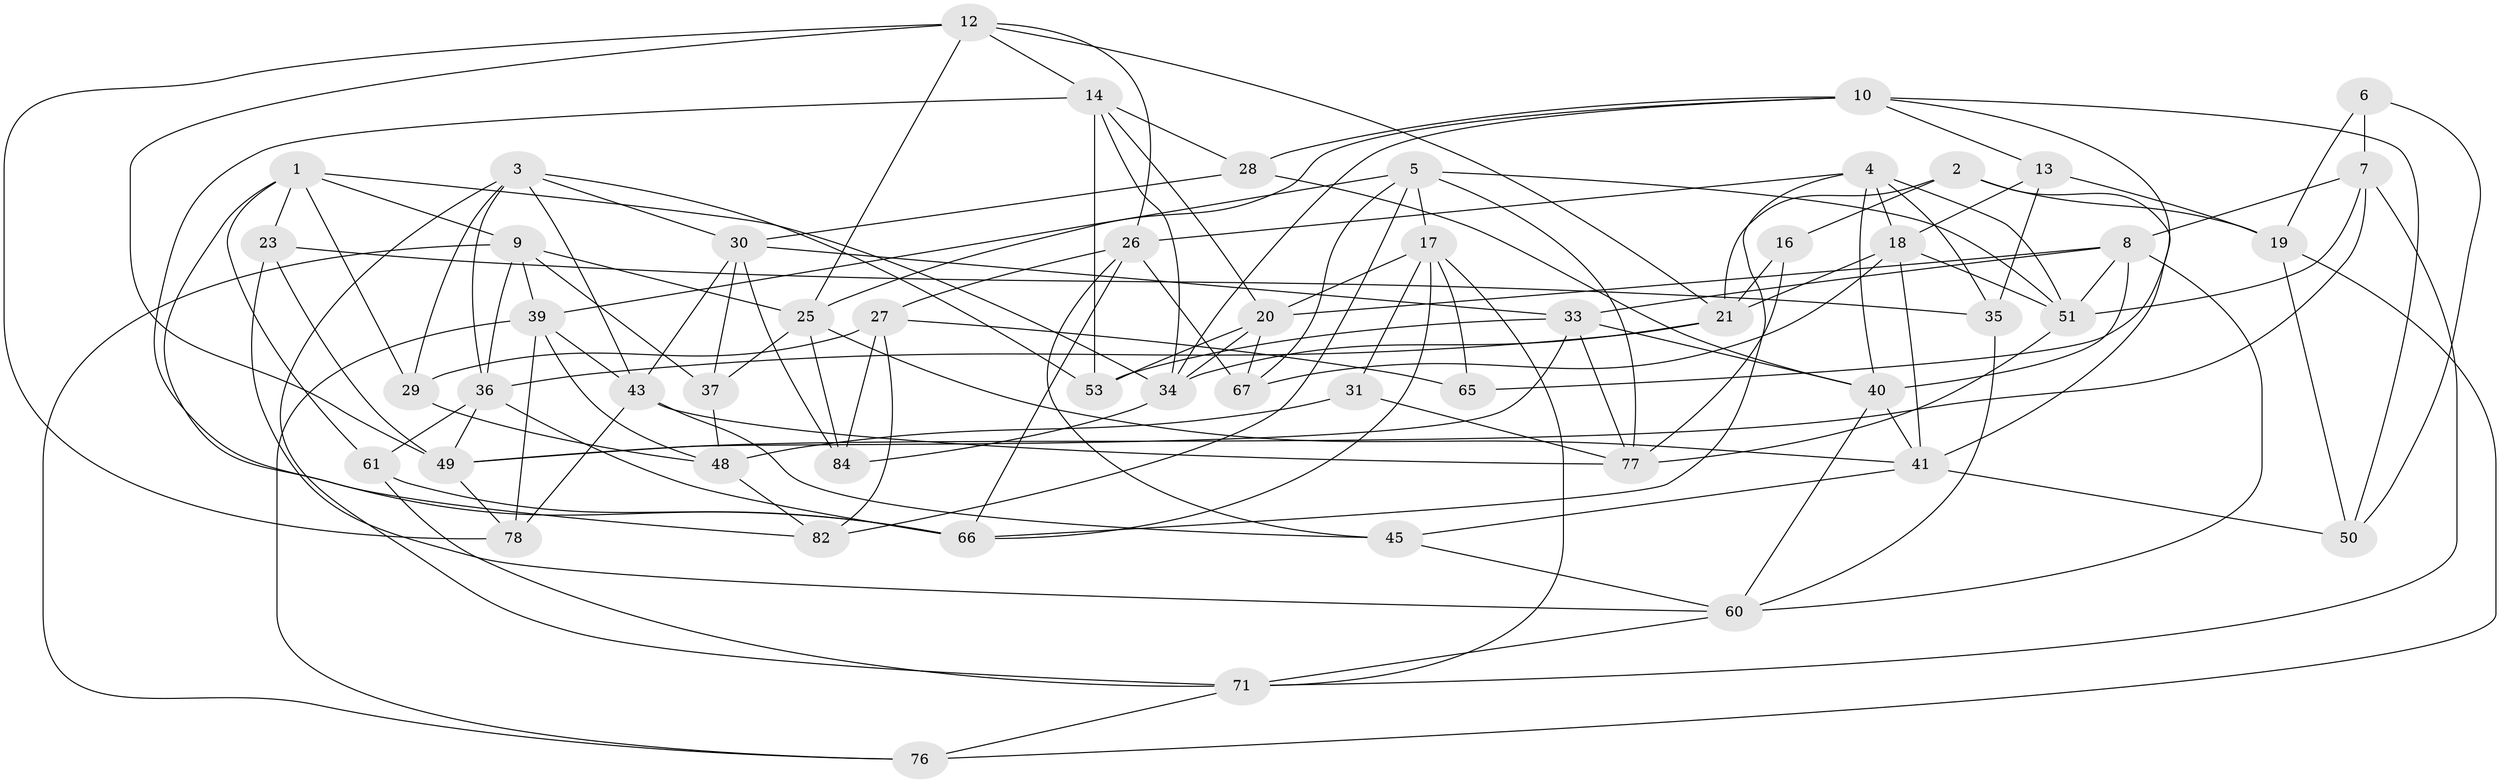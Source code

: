 // original degree distribution, {4: 1.0}
// Generated by graph-tools (version 1.1) at 2025/42/03/06/25 10:42:20]
// undirected, 53 vertices, 135 edges
graph export_dot {
graph [start="1"]
  node [color=gray90,style=filled];
  1 [super="+47"];
  2 [super="+52"];
  3 [super="+11"];
  4 [super="+15"];
  5 [super="+75"];
  6;
  7 [super="+58"];
  8 [super="+70"];
  9 [super="+22"];
  10 [super="+24"];
  12 [super="+32"];
  13;
  14 [super="+57"];
  16;
  17 [super="+59"];
  18 [super="+87"];
  19 [super="+74"];
  20 [super="+38"];
  21 [super="+83"];
  23;
  25 [super="+64"];
  26 [super="+56"];
  27 [super="+85"];
  28;
  29;
  30 [super="+62"];
  31;
  33 [super="+44"];
  34 [super="+55"];
  35;
  36 [super="+42"];
  37;
  39 [super="+68"];
  40 [super="+79"];
  41 [super="+46"];
  43 [super="+63"];
  45;
  48 [super="+80"];
  49 [super="+54"];
  50;
  51 [super="+73"];
  53;
  60 [super="+72"];
  61;
  65;
  66 [super="+69"];
  67;
  71 [super="+86"];
  76;
  77 [super="+81"];
  78;
  82;
  84;
  1 -- 9;
  1 -- 23;
  1 -- 34;
  1 -- 82;
  1 -- 61;
  1 -- 29;
  2 -- 16 [weight=2];
  2 -- 21;
  2 -- 19 [weight=2];
  2 -- 41;
  3 -- 53;
  3 -- 43;
  3 -- 36;
  3 -- 29;
  3 -- 71;
  3 -- 30;
  4 -- 35;
  4 -- 26;
  4 -- 40;
  4 -- 51;
  4 -- 66;
  4 -- 18;
  5 -- 77;
  5 -- 17;
  5 -- 82;
  5 -- 67;
  5 -- 51;
  5 -- 39;
  6 -- 50;
  6 -- 7 [weight=2];
  6 -- 19;
  7 -- 8;
  7 -- 49;
  7 -- 71;
  7 -- 51;
  8 -- 51;
  8 -- 33;
  8 -- 60;
  8 -- 20;
  8 -- 40;
  9 -- 37;
  9 -- 76;
  9 -- 36;
  9 -- 25;
  9 -- 39;
  10 -- 25;
  10 -- 65;
  10 -- 34;
  10 -- 28;
  10 -- 50;
  10 -- 13;
  12 -- 78;
  12 -- 14;
  12 -- 49;
  12 -- 25;
  12 -- 26;
  12 -- 21;
  13 -- 18;
  13 -- 35;
  13 -- 19;
  14 -- 53;
  14 -- 34;
  14 -- 20;
  14 -- 28;
  14 -- 66;
  16 -- 21;
  16 -- 77;
  17 -- 66;
  17 -- 20;
  17 -- 65;
  17 -- 31;
  17 -- 71;
  18 -- 67;
  18 -- 21;
  18 -- 51;
  18 -- 41;
  19 -- 76;
  19 -- 50;
  20 -- 34;
  20 -- 67;
  20 -- 53;
  21 -- 36;
  21 -- 34;
  23 -- 35;
  23 -- 49;
  23 -- 60;
  25 -- 41;
  25 -- 84;
  25 -- 37;
  26 -- 67;
  26 -- 27;
  26 -- 66;
  26 -- 45;
  27 -- 82;
  27 -- 65 [weight=2];
  27 -- 84;
  27 -- 29;
  28 -- 30;
  28 -- 40;
  29 -- 48;
  30 -- 84;
  30 -- 43;
  30 -- 37;
  30 -- 33;
  31 -- 77;
  31 -- 48 [weight=2];
  33 -- 77;
  33 -- 49;
  33 -- 40;
  33 -- 53;
  34 -- 84;
  35 -- 60;
  36 -- 66;
  36 -- 49;
  36 -- 61;
  37 -- 48;
  39 -- 76;
  39 -- 78;
  39 -- 48;
  39 -- 43;
  40 -- 41;
  40 -- 60;
  41 -- 50;
  41 -- 45;
  43 -- 45;
  43 -- 78;
  43 -- 77;
  45 -- 60;
  48 -- 82;
  49 -- 78;
  51 -- 77;
  60 -- 71;
  61 -- 71;
  61 -- 66;
  71 -- 76;
}
